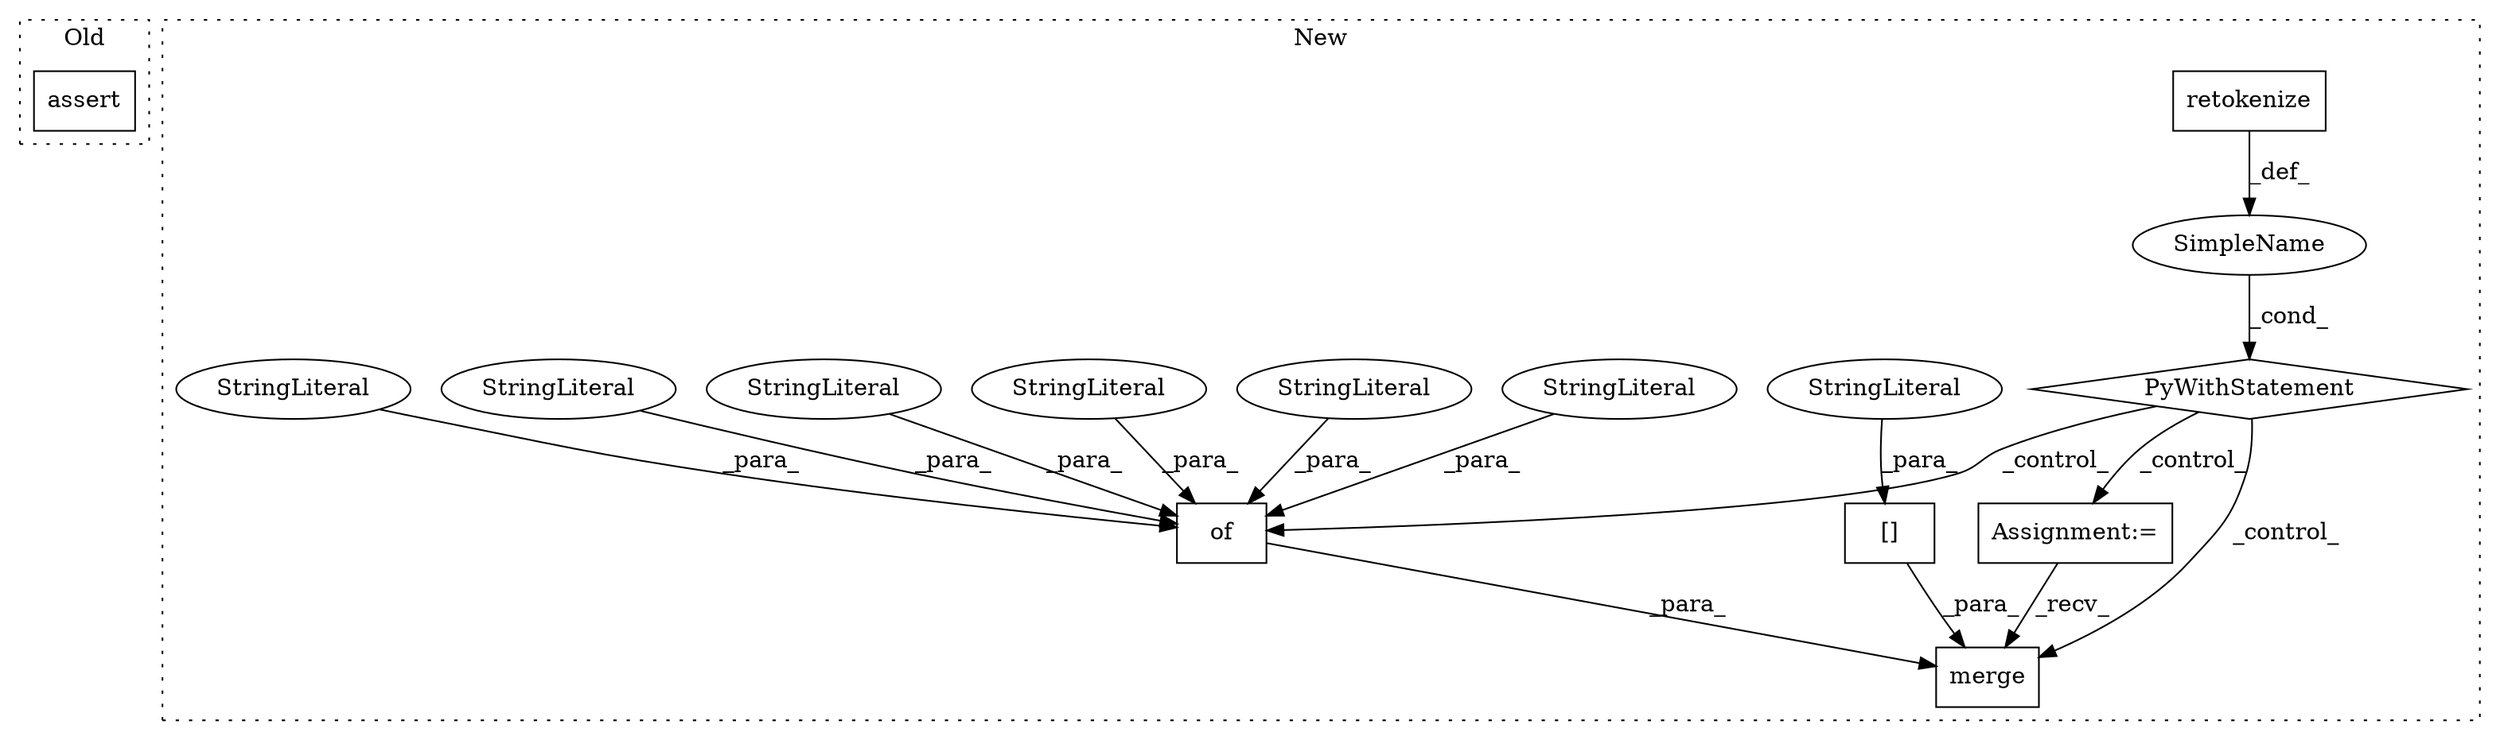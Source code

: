 digraph G {
subgraph cluster0 {
1 [label="assert" a="6" s="4552" l="7" shape="box"];
label = "Old";
style="dotted";
}
subgraph cluster1 {
2 [label="merge" a="32" s="3099,3134" l="6,1" shape="box"];
3 [label="SimpleName" a="42" s="" l="" shape="ellipse"];
4 [label="PyWithStatement" a="104" s="2966,2992" l="10,2" shape="diamond"];
5 [label="[]" a="2" s="3105,3127" l="4,1" shape="box"];
6 [label="retokenize" a="32" s="2980" l="12" shape="box"];
7 [label="StringLiteral" a="45" s="3109" l="18" shape="ellipse"];
8 [label="of" a="32" s="3035,3078" l="3,1" shape="box"];
9 [label="StringLiteral" a="45" s="3038" l="5" shape="ellipse"];
10 [label="StringLiteral" a="45" s="3044" l="4" shape="ellipse"];
11 [label="StringLiteral" a="45" s="3075" l="3" shape="ellipse"];
12 [label="StringLiteral" a="45" s="3064" l="10" shape="ellipse"];
13 [label="StringLiteral" a="45" s="3057" l="6" shape="ellipse"];
14 [label="StringLiteral" a="45" s="3049" l="7" shape="ellipse"];
15 [label="Assignment:=" a="7" s="3006" l="11" shape="box"];
label = "New";
style="dotted";
}
3 -> 4 [label="_cond_"];
4 -> 8 [label="_control_"];
4 -> 2 [label="_control_"];
4 -> 15 [label="_control_"];
5 -> 2 [label="_para_"];
6 -> 3 [label="_def_"];
7 -> 5 [label="_para_"];
8 -> 2 [label="_para_"];
9 -> 8 [label="_para_"];
10 -> 8 [label="_para_"];
11 -> 8 [label="_para_"];
12 -> 8 [label="_para_"];
13 -> 8 [label="_para_"];
14 -> 8 [label="_para_"];
15 -> 2 [label="_recv_"];
}